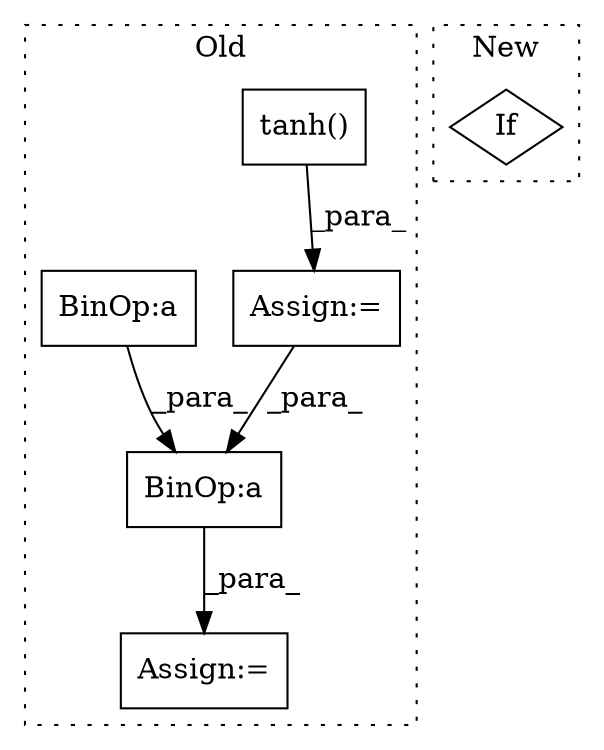 digraph G {
subgraph cluster0 {
1 [label="tanh()" a="75" s="1018,1036" l="11,1" shape="box"];
3 [label="Assign:=" a="68" s="1015" l="3" shape="box"];
4 [label="Assign:=" a="68" s="1185" l="3" shape="box"];
5 [label="BinOp:a" a="82" s="1076" l="78" shape="box"];
6 [label="BinOp:a" a="82" s="1082" l="3" shape="box"];
label = "Old";
style="dotted";
}
subgraph cluster1 {
2 [label="If" a="96" s="1090" l="0" shape="diamond"];
label = "New";
style="dotted";
}
1 -> 3 [label="_para_"];
3 -> 5 [label="_para_"];
5 -> 4 [label="_para_"];
6 -> 5 [label="_para_"];
}